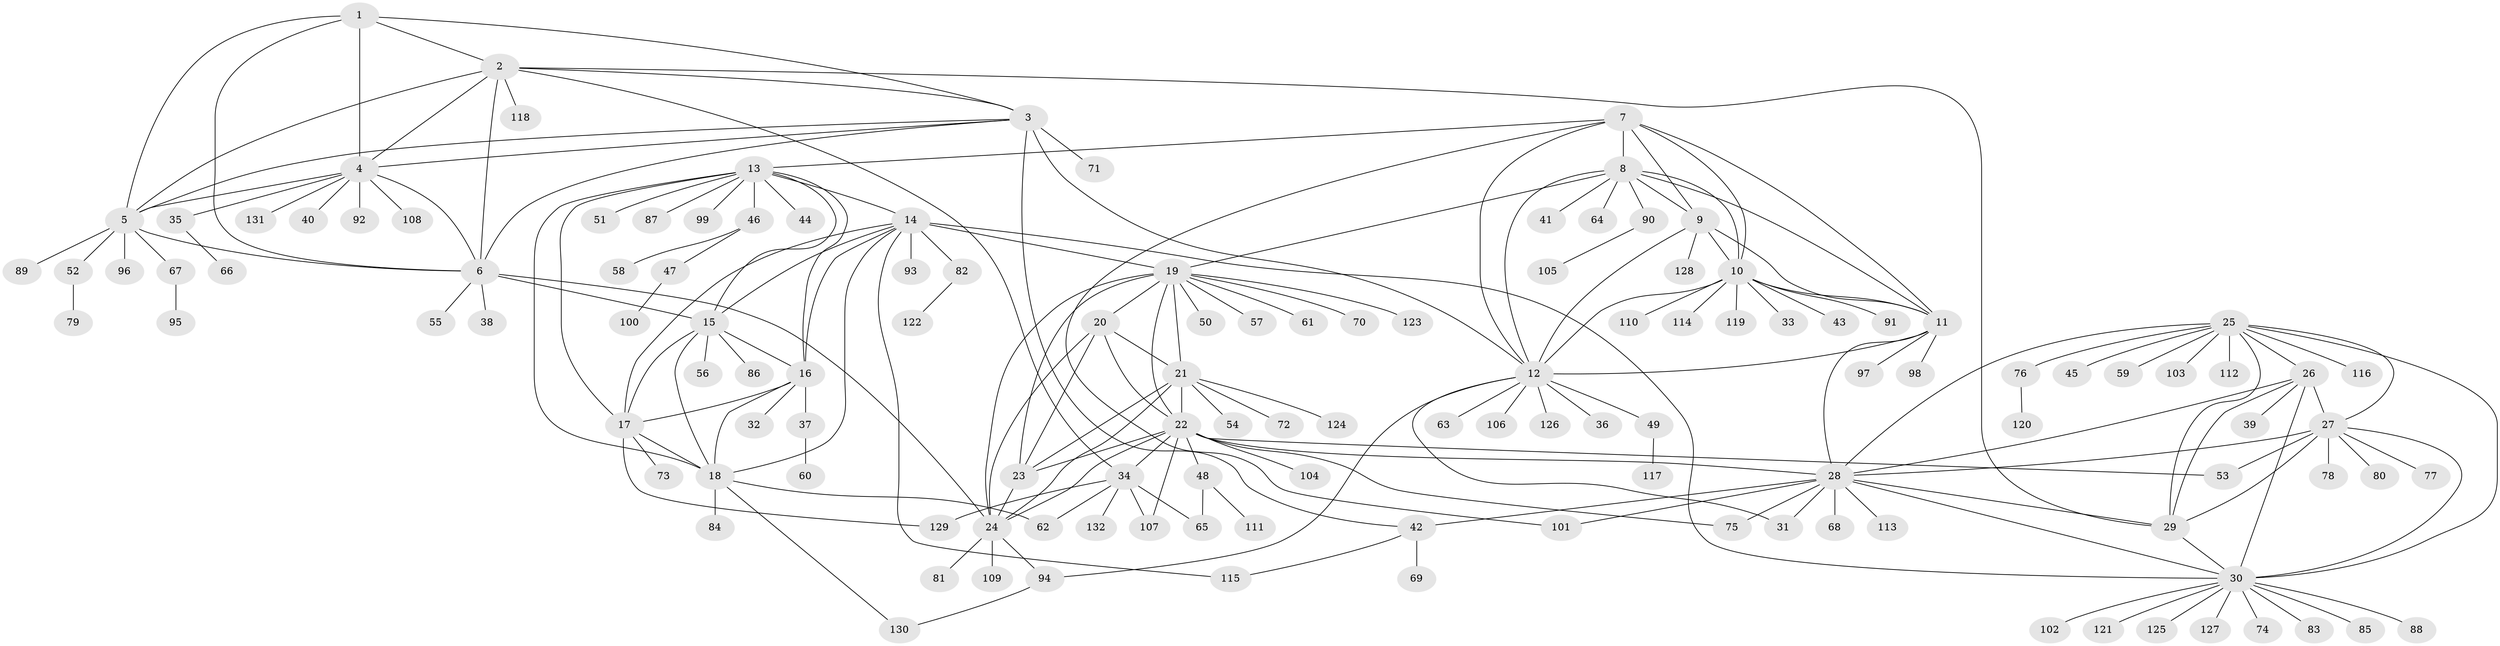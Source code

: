 // coarse degree distribution, {5: 0.09090909090909091, 8: 0.06060606060606061, 2: 0.07575757575757576, 1: 0.5757575757575758, 4: 0.015151515151515152, 7: 0.045454545454545456, 6: 0.045454545454545456, 11: 0.015151515151515152, 10: 0.015151515151515152, 3: 0.030303030303030304, 9: 0.030303030303030304}
// Generated by graph-tools (version 1.1) at 2025/37/03/04/25 23:37:39]
// undirected, 132 vertices, 200 edges
graph export_dot {
  node [color=gray90,style=filled];
  1;
  2;
  3;
  4;
  5;
  6;
  7;
  8;
  9;
  10;
  11;
  12;
  13;
  14;
  15;
  16;
  17;
  18;
  19;
  20;
  21;
  22;
  23;
  24;
  25;
  26;
  27;
  28;
  29;
  30;
  31;
  32;
  33;
  34;
  35;
  36;
  37;
  38;
  39;
  40;
  41;
  42;
  43;
  44;
  45;
  46;
  47;
  48;
  49;
  50;
  51;
  52;
  53;
  54;
  55;
  56;
  57;
  58;
  59;
  60;
  61;
  62;
  63;
  64;
  65;
  66;
  67;
  68;
  69;
  70;
  71;
  72;
  73;
  74;
  75;
  76;
  77;
  78;
  79;
  80;
  81;
  82;
  83;
  84;
  85;
  86;
  87;
  88;
  89;
  90;
  91;
  92;
  93;
  94;
  95;
  96;
  97;
  98;
  99;
  100;
  101;
  102;
  103;
  104;
  105;
  106;
  107;
  108;
  109;
  110;
  111;
  112;
  113;
  114;
  115;
  116;
  117;
  118;
  119;
  120;
  121;
  122;
  123;
  124;
  125;
  126;
  127;
  128;
  129;
  130;
  131;
  132;
  1 -- 2;
  1 -- 3;
  1 -- 4;
  1 -- 5;
  1 -- 6;
  2 -- 3;
  2 -- 4;
  2 -- 5;
  2 -- 6;
  2 -- 29;
  2 -- 34;
  2 -- 118;
  3 -- 4;
  3 -- 5;
  3 -- 6;
  3 -- 12;
  3 -- 42;
  3 -- 71;
  4 -- 5;
  4 -- 6;
  4 -- 35;
  4 -- 40;
  4 -- 92;
  4 -- 108;
  4 -- 131;
  5 -- 6;
  5 -- 52;
  5 -- 67;
  5 -- 89;
  5 -- 96;
  6 -- 15;
  6 -- 24;
  6 -- 38;
  6 -- 55;
  7 -- 8;
  7 -- 9;
  7 -- 10;
  7 -- 11;
  7 -- 12;
  7 -- 13;
  7 -- 101;
  8 -- 9;
  8 -- 10;
  8 -- 11;
  8 -- 12;
  8 -- 19;
  8 -- 41;
  8 -- 64;
  8 -- 90;
  9 -- 10;
  9 -- 11;
  9 -- 12;
  9 -- 128;
  10 -- 11;
  10 -- 12;
  10 -- 33;
  10 -- 43;
  10 -- 91;
  10 -- 110;
  10 -- 114;
  10 -- 119;
  11 -- 12;
  11 -- 28;
  11 -- 97;
  11 -- 98;
  12 -- 31;
  12 -- 36;
  12 -- 49;
  12 -- 63;
  12 -- 94;
  12 -- 106;
  12 -- 126;
  13 -- 14;
  13 -- 15;
  13 -- 16;
  13 -- 17;
  13 -- 18;
  13 -- 44;
  13 -- 46;
  13 -- 51;
  13 -- 87;
  13 -- 99;
  14 -- 15;
  14 -- 16;
  14 -- 17;
  14 -- 18;
  14 -- 19;
  14 -- 30;
  14 -- 82;
  14 -- 93;
  14 -- 115;
  15 -- 16;
  15 -- 17;
  15 -- 18;
  15 -- 56;
  15 -- 86;
  16 -- 17;
  16 -- 18;
  16 -- 32;
  16 -- 37;
  17 -- 18;
  17 -- 73;
  17 -- 129;
  18 -- 62;
  18 -- 84;
  18 -- 130;
  19 -- 20;
  19 -- 21;
  19 -- 22;
  19 -- 23;
  19 -- 24;
  19 -- 50;
  19 -- 57;
  19 -- 61;
  19 -- 70;
  19 -- 123;
  20 -- 21;
  20 -- 22;
  20 -- 23;
  20 -- 24;
  21 -- 22;
  21 -- 23;
  21 -- 24;
  21 -- 54;
  21 -- 72;
  21 -- 124;
  22 -- 23;
  22 -- 24;
  22 -- 28;
  22 -- 34;
  22 -- 48;
  22 -- 53;
  22 -- 75;
  22 -- 104;
  22 -- 107;
  23 -- 24;
  24 -- 81;
  24 -- 94;
  24 -- 109;
  25 -- 26;
  25 -- 27;
  25 -- 28;
  25 -- 29;
  25 -- 30;
  25 -- 45;
  25 -- 59;
  25 -- 76;
  25 -- 103;
  25 -- 112;
  25 -- 116;
  26 -- 27;
  26 -- 28;
  26 -- 29;
  26 -- 30;
  26 -- 39;
  27 -- 28;
  27 -- 29;
  27 -- 30;
  27 -- 53;
  27 -- 77;
  27 -- 78;
  27 -- 80;
  28 -- 29;
  28 -- 30;
  28 -- 31;
  28 -- 42;
  28 -- 68;
  28 -- 75;
  28 -- 101;
  28 -- 113;
  29 -- 30;
  30 -- 74;
  30 -- 83;
  30 -- 85;
  30 -- 88;
  30 -- 102;
  30 -- 121;
  30 -- 125;
  30 -- 127;
  34 -- 62;
  34 -- 65;
  34 -- 107;
  34 -- 129;
  34 -- 132;
  35 -- 66;
  37 -- 60;
  42 -- 69;
  42 -- 115;
  46 -- 47;
  46 -- 58;
  47 -- 100;
  48 -- 65;
  48 -- 111;
  49 -- 117;
  52 -- 79;
  67 -- 95;
  76 -- 120;
  82 -- 122;
  90 -- 105;
  94 -- 130;
}
